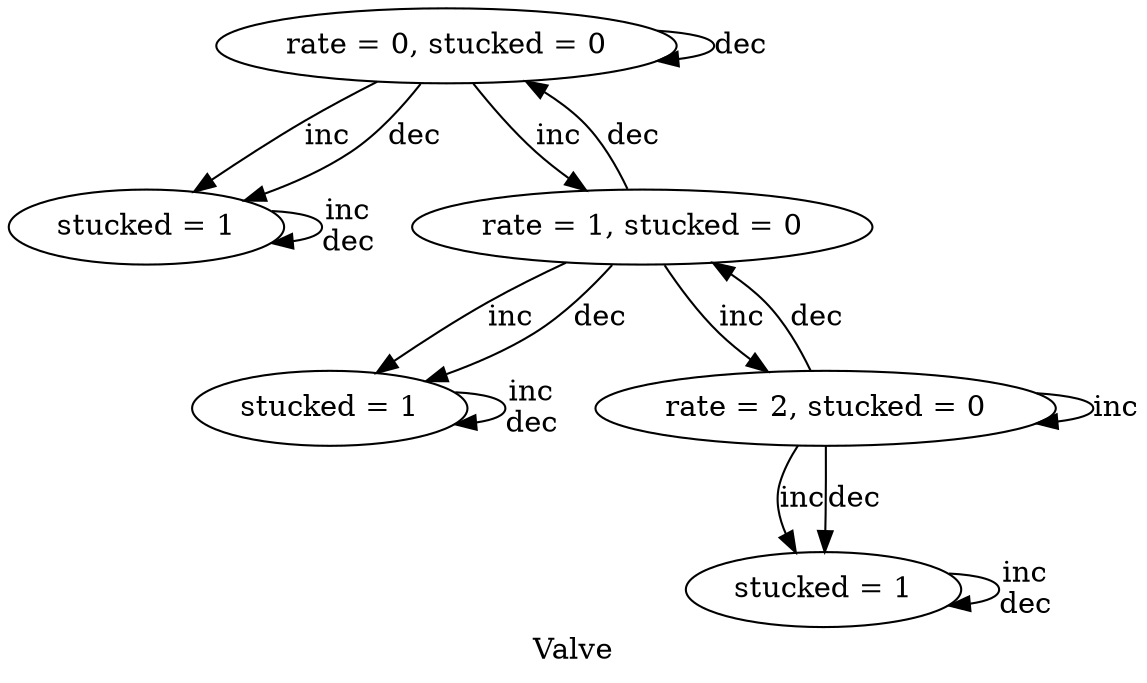 digraph StateGraph {
  label="Valve";
  N0x55f5930f6ef0 [label="rate = 0, stucked = 0"];
  N0x55f5930f6ef0 -> N0x55f5930f9e61 [label="inc"];
  N0x55f5930f6ef0 -> N0x55f5930f9e81 [label="inc"];
  N0x55f5930f6ef0 -> N0x55f5930f9e61 [label="dec"];
  N0x55f5930f6ef0 -> N0x55f5930f6ef0 [label="dec"];
  N0x55f5930f9e61 [label="stucked = 1"];
  N0x55f5930f9e61 -> N0x55f5930f9e61 [label="inc\ndec"];
  N0x55f5930f9e81 [label="rate = 1, stucked = 0"];
  N0x55f5930f9e81 -> N0x55f5930f9fe1 [label="inc"];
  N0x55f5930f9e81 -> N0x55f5930f6f31 [label="inc"];
  N0x55f5930f9e81 -> N0x55f5930f6ef0 [label="dec"];
  N0x55f5930f9e81 -> N0x55f5930f9fe1 [label="dec"];
  N0x55f5930f9fe1 [label="stucked = 1"];
  N0x55f5930f9fe1 -> N0x55f5930f9fe1 [label="inc\ndec"];
  N0x55f5930f6f31 [label="rate = 2, stucked = 0"];
  N0x55f5930f6f31 -> N0x55f5930f6ed1 [label="inc"];
  N0x55f5930f6f31 -> N0x55f5930f9e81 [label="dec"];
  N0x55f5930f6f31 -> N0x55f5930f6ed1 [label="dec"];
  N0x55f5930f6f31 -> N0x55f5930f6f31 [label="inc"];
  N0x55f5930f6ed1 [label="stucked = 1"];
  N0x55f5930f6ed1 -> N0x55f5930f6ed1 [label="inc\ndec"];
}
